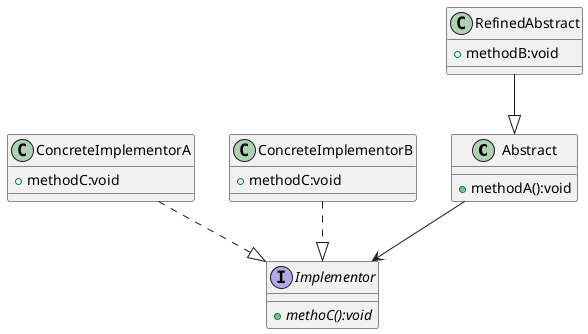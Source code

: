@startuml

Class Abstract{
	+methodA():void
}

Class RefinedAbstract{
	+methodB:void
}

RefinedAbstract--|>Abstract

Interface Implementor{
	+{abstract}methoC():void
}

Class ConcreteImplementorA{
	+methodC:void
}
Class ConcreteImplementorB{
	+methodC:void
}
ConcreteImplementorA..|>Implementor
ConcreteImplementorB..|>Implementor

Abstract-->Implementor

@enduml